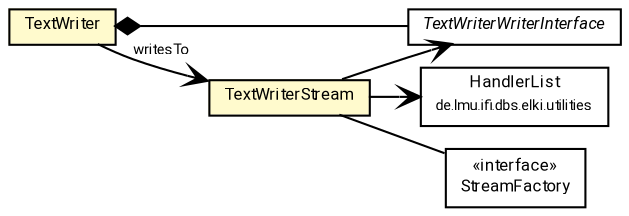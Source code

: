 #!/usr/local/bin/dot
#
# Class diagram 
# Generated by UMLGraph version R5_7_2-60-g0e99a6 (http://www.spinellis.gr/umlgraph/)
#

digraph G {
	graph [fontnames="svg"]
	edge [fontname="Roboto",fontsize=7,labelfontname="Roboto",labelfontsize=7,color="black"];
	node [fontname="Roboto",fontcolor="black",fontsize=8,shape=plaintext,margin=0,width=0,height=0];
	nodesep=0.15;
	ranksep=0.25;
	rankdir=LR;
	// de.lmu.ifi.dbs.elki.result.textwriter.TextWriter
	c10189102 [label=<<table title="de.lmu.ifi.dbs.elki.result.textwriter.TextWriter" border="0" cellborder="1" cellspacing="0" cellpadding="2" bgcolor="LemonChiffon" href="TextWriter.html" target="_parent">
		<tr><td><table border="0" cellspacing="0" cellpadding="1">
		<tr><td align="center" balign="center"> <font face="Roboto">TextWriter</font> </td></tr>
		</table></td></tr>
		</table>>, URL="TextWriter.html"];
	// de.lmu.ifi.dbs.elki.utilities.HandlerList<H>
	c10190056 [label=<<table title="de.lmu.ifi.dbs.elki.utilities.HandlerList" border="0" cellborder="1" cellspacing="0" cellpadding="2" href="../../utilities/HandlerList.html" target="_parent">
		<tr><td><table border="0" cellspacing="0" cellpadding="1">
		<tr><td align="center" balign="center"> <font face="Roboto">HandlerList</font> </td></tr>
		<tr><td align="center" balign="center"> <font face="Roboto" point-size="7.0">de.lmu.ifi.dbs.elki.utilities</font> </td></tr>
		</table></td></tr>
		</table>>, URL="../../utilities/HandlerList.html"];
	// de.lmu.ifi.dbs.elki.result.textwriter.TextWriterWriterInterface<O>
	c10190100 [label=<<table title="de.lmu.ifi.dbs.elki.result.textwriter.TextWriterWriterInterface" border="0" cellborder="1" cellspacing="0" cellpadding="2" href="TextWriterWriterInterface.html" target="_parent">
		<tr><td><table border="0" cellspacing="0" cellpadding="1">
		<tr><td align="center" balign="center"> <font face="Roboto"><i>TextWriterWriterInterface</i></font> </td></tr>
		</table></td></tr>
		</table>>, URL="TextWriterWriterInterface.html"];
	// de.lmu.ifi.dbs.elki.result.textwriter.StreamFactory
	c10190101 [label=<<table title="de.lmu.ifi.dbs.elki.result.textwriter.StreamFactory" border="0" cellborder="1" cellspacing="0" cellpadding="2" href="StreamFactory.html" target="_parent">
		<tr><td><table border="0" cellspacing="0" cellpadding="1">
		<tr><td align="center" balign="center"> &#171;interface&#187; </td></tr>
		<tr><td align="center" balign="center"> <font face="Roboto">StreamFactory</font> </td></tr>
		</table></td></tr>
		</table>>, URL="StreamFactory.html"];
	// de.lmu.ifi.dbs.elki.result.textwriter.TextWriterStream
	c10190102 [label=<<table title="de.lmu.ifi.dbs.elki.result.textwriter.TextWriterStream" border="0" cellborder="1" cellspacing="0" cellpadding="2" bgcolor="lemonChiffon" href="TextWriterStream.html" target="_parent">
		<tr><td><table border="0" cellspacing="0" cellpadding="1">
		<tr><td align="center" balign="center"> <font face="Roboto">TextWriterStream</font> </td></tr>
		</table></td></tr>
		</table>>, URL="TextWriterStream.html"];
	// de.lmu.ifi.dbs.elki.result.textwriter.TextWriter composed de.lmu.ifi.dbs.elki.result.textwriter.TextWriterWriterInterface<O>
	c10189102 -> c10190100 [arrowhead=none,arrowtail=diamond,dir=back,weight=6];
	// de.lmu.ifi.dbs.elki.result.textwriter.TextWriter navassoc de.lmu.ifi.dbs.elki.result.textwriter.TextWriterStream
	c10189102 -> c10190102 [arrowhead=open,weight=1,label="writesTo"];
	// de.lmu.ifi.dbs.elki.result.textwriter.TextWriterStream assoc de.lmu.ifi.dbs.elki.result.textwriter.StreamFactory
	c10190102 -> c10190101 [arrowhead=none,weight=2];
	// de.lmu.ifi.dbs.elki.result.textwriter.TextWriterStream navassoc de.lmu.ifi.dbs.elki.utilities.HandlerList<H>
	c10190102 -> c10190056 [arrowhead=open,weight=1];
	// de.lmu.ifi.dbs.elki.result.textwriter.TextWriterStream navassoc de.lmu.ifi.dbs.elki.result.textwriter.TextWriterWriterInterface<O>
	c10190102 -> c10190100 [arrowhead=open,weight=1];
}

